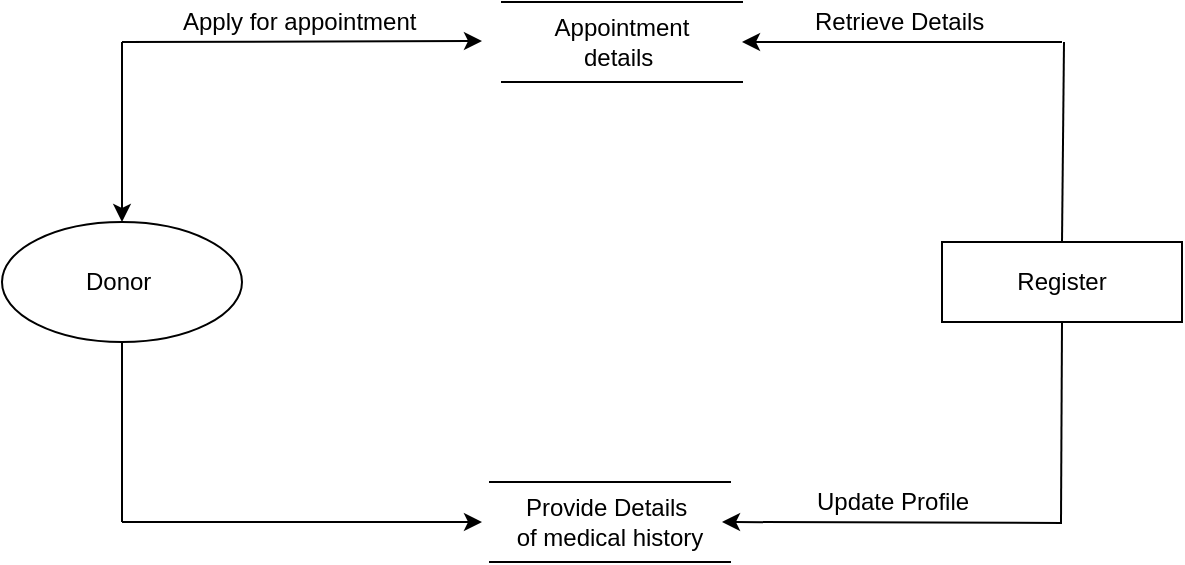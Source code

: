 <mxfile version="13.8.1" type="github">
  <diagram id="wYrOz4zsngM5HxvyR-B3" name="Page-1">
    <mxGraphModel dx="764" dy="332" grid="1" gridSize="10" guides="1" tooltips="1" connect="1" arrows="1" fold="1" page="1" pageScale="1" pageWidth="827" pageHeight="1169" math="0" shadow="0">
      <root>
        <mxCell id="0" />
        <mxCell id="1" parent="0" />
        <mxCell id="Y0amp_NVcRcgAly3bFfp-3" value="" style="endArrow=classic;html=1;" edge="1" parent="1">
          <mxGeometry width="50" height="50" relative="1" as="geometry">
            <mxPoint x="110" y="150" as="sourcePoint" />
            <mxPoint x="290" y="149.5" as="targetPoint" />
          </mxGeometry>
        </mxCell>
        <mxCell id="Y0amp_NVcRcgAly3bFfp-4" value="" style="endArrow=classic;html=1;" edge="1" parent="1" target="Y0amp_NVcRcgAly3bFfp-5">
          <mxGeometry width="50" height="50" relative="1" as="geometry">
            <mxPoint x="110" y="150" as="sourcePoint" />
            <mxPoint x="110" y="280" as="targetPoint" />
          </mxGeometry>
        </mxCell>
        <mxCell id="Y0amp_NVcRcgAly3bFfp-5" value="Donor&amp;nbsp;" style="ellipse;whiteSpace=wrap;html=1;" vertex="1" parent="1">
          <mxGeometry x="50" y="240" width="120" height="60" as="geometry" />
        </mxCell>
        <mxCell id="Y0amp_NVcRcgAly3bFfp-8" value="" style="endArrow=none;html=1;exitX=0.5;exitY=1;exitDx=0;exitDy=0;" edge="1" parent="1" source="Y0amp_NVcRcgAly3bFfp-5">
          <mxGeometry width="50" height="50" relative="1" as="geometry">
            <mxPoint x="109.5" y="310" as="sourcePoint" />
            <mxPoint x="110" y="390" as="targetPoint" />
          </mxGeometry>
        </mxCell>
        <mxCell id="Y0amp_NVcRcgAly3bFfp-9" value="" style="endArrow=classic;html=1;" edge="1" parent="1">
          <mxGeometry width="50" height="50" relative="1" as="geometry">
            <mxPoint x="110" y="390" as="sourcePoint" />
            <mxPoint x="290" y="390" as="targetPoint" />
          </mxGeometry>
        </mxCell>
        <mxCell id="Y0amp_NVcRcgAly3bFfp-13" value="Register" style="rounded=0;whiteSpace=wrap;html=1;" vertex="1" parent="1">
          <mxGeometry x="520" y="250" width="120" height="40" as="geometry" />
        </mxCell>
        <mxCell id="Y0amp_NVcRcgAly3bFfp-16" value="" style="endArrow=classic;html=1;" edge="1" parent="1">
          <mxGeometry width="50" height="50" relative="1" as="geometry">
            <mxPoint x="580" y="390.5" as="sourcePoint" />
            <mxPoint x="410" y="390" as="targetPoint" />
          </mxGeometry>
        </mxCell>
        <mxCell id="Y0amp_NVcRcgAly3bFfp-19" value="" style="endArrow=none;html=1;entryX=0.5;entryY=1;entryDx=0;entryDy=0;" edge="1" parent="1" target="Y0amp_NVcRcgAly3bFfp-13">
          <mxGeometry width="50" height="50" relative="1" as="geometry">
            <mxPoint x="579.5" y="390" as="sourcePoint" />
            <mxPoint x="579.5" y="320" as="targetPoint" />
          </mxGeometry>
        </mxCell>
        <mxCell id="Y0amp_NVcRcgAly3bFfp-20" value="" style="endArrow=none;html=1;" edge="1" parent="1">
          <mxGeometry width="50" height="50" relative="1" as="geometry">
            <mxPoint x="580" y="250" as="sourcePoint" />
            <mxPoint x="581" y="150" as="targetPoint" />
          </mxGeometry>
        </mxCell>
        <mxCell id="Y0amp_NVcRcgAly3bFfp-21" value="" style="endArrow=classic;html=1;" edge="1" parent="1">
          <mxGeometry width="50" height="50" relative="1" as="geometry">
            <mxPoint x="580" y="150" as="sourcePoint" />
            <mxPoint x="420" y="150" as="targetPoint" />
          </mxGeometry>
        </mxCell>
        <mxCell id="Y0amp_NVcRcgAly3bFfp-22" value="Apply for appointment&amp;nbsp;" style="text;html=1;resizable=0;autosize=1;align=center;verticalAlign=middle;points=[];fillColor=none;strokeColor=none;rounded=0;" vertex="1" parent="1">
          <mxGeometry x="130" y="130" width="140" height="20" as="geometry" />
        </mxCell>
        <mxCell id="Y0amp_NVcRcgAly3bFfp-23" value="Retrieve Details&amp;nbsp;" style="text;html=1;resizable=0;autosize=1;align=center;verticalAlign=middle;points=[];fillColor=none;strokeColor=none;rounded=0;" vertex="1" parent="1">
          <mxGeometry x="450" y="130" width="100" height="20" as="geometry" />
        </mxCell>
        <mxCell id="Y0amp_NVcRcgAly3bFfp-24" value="Update Profile" style="text;html=1;resizable=0;autosize=1;align=center;verticalAlign=middle;points=[];fillColor=none;strokeColor=none;rounded=0;" vertex="1" parent="1">
          <mxGeometry x="450" y="370" width="90" height="20" as="geometry" />
        </mxCell>
        <mxCell id="Y0amp_NVcRcgAly3bFfp-27" value="Appointment &lt;br&gt;details&amp;nbsp;" style="shape=partialRectangle;whiteSpace=wrap;html=1;left=0;right=0;fillColor=none;" vertex="1" parent="1">
          <mxGeometry x="300" y="130" width="120" height="40" as="geometry" />
        </mxCell>
        <mxCell id="Y0amp_NVcRcgAly3bFfp-31" value="Provide Details&amp;nbsp;&lt;br&gt;of medical history" style="shape=partialRectangle;whiteSpace=wrap;html=1;left=0;right=0;fillColor=none;" vertex="1" parent="1">
          <mxGeometry x="294" y="370" width="120" height="40" as="geometry" />
        </mxCell>
      </root>
    </mxGraphModel>
  </diagram>
</mxfile>
